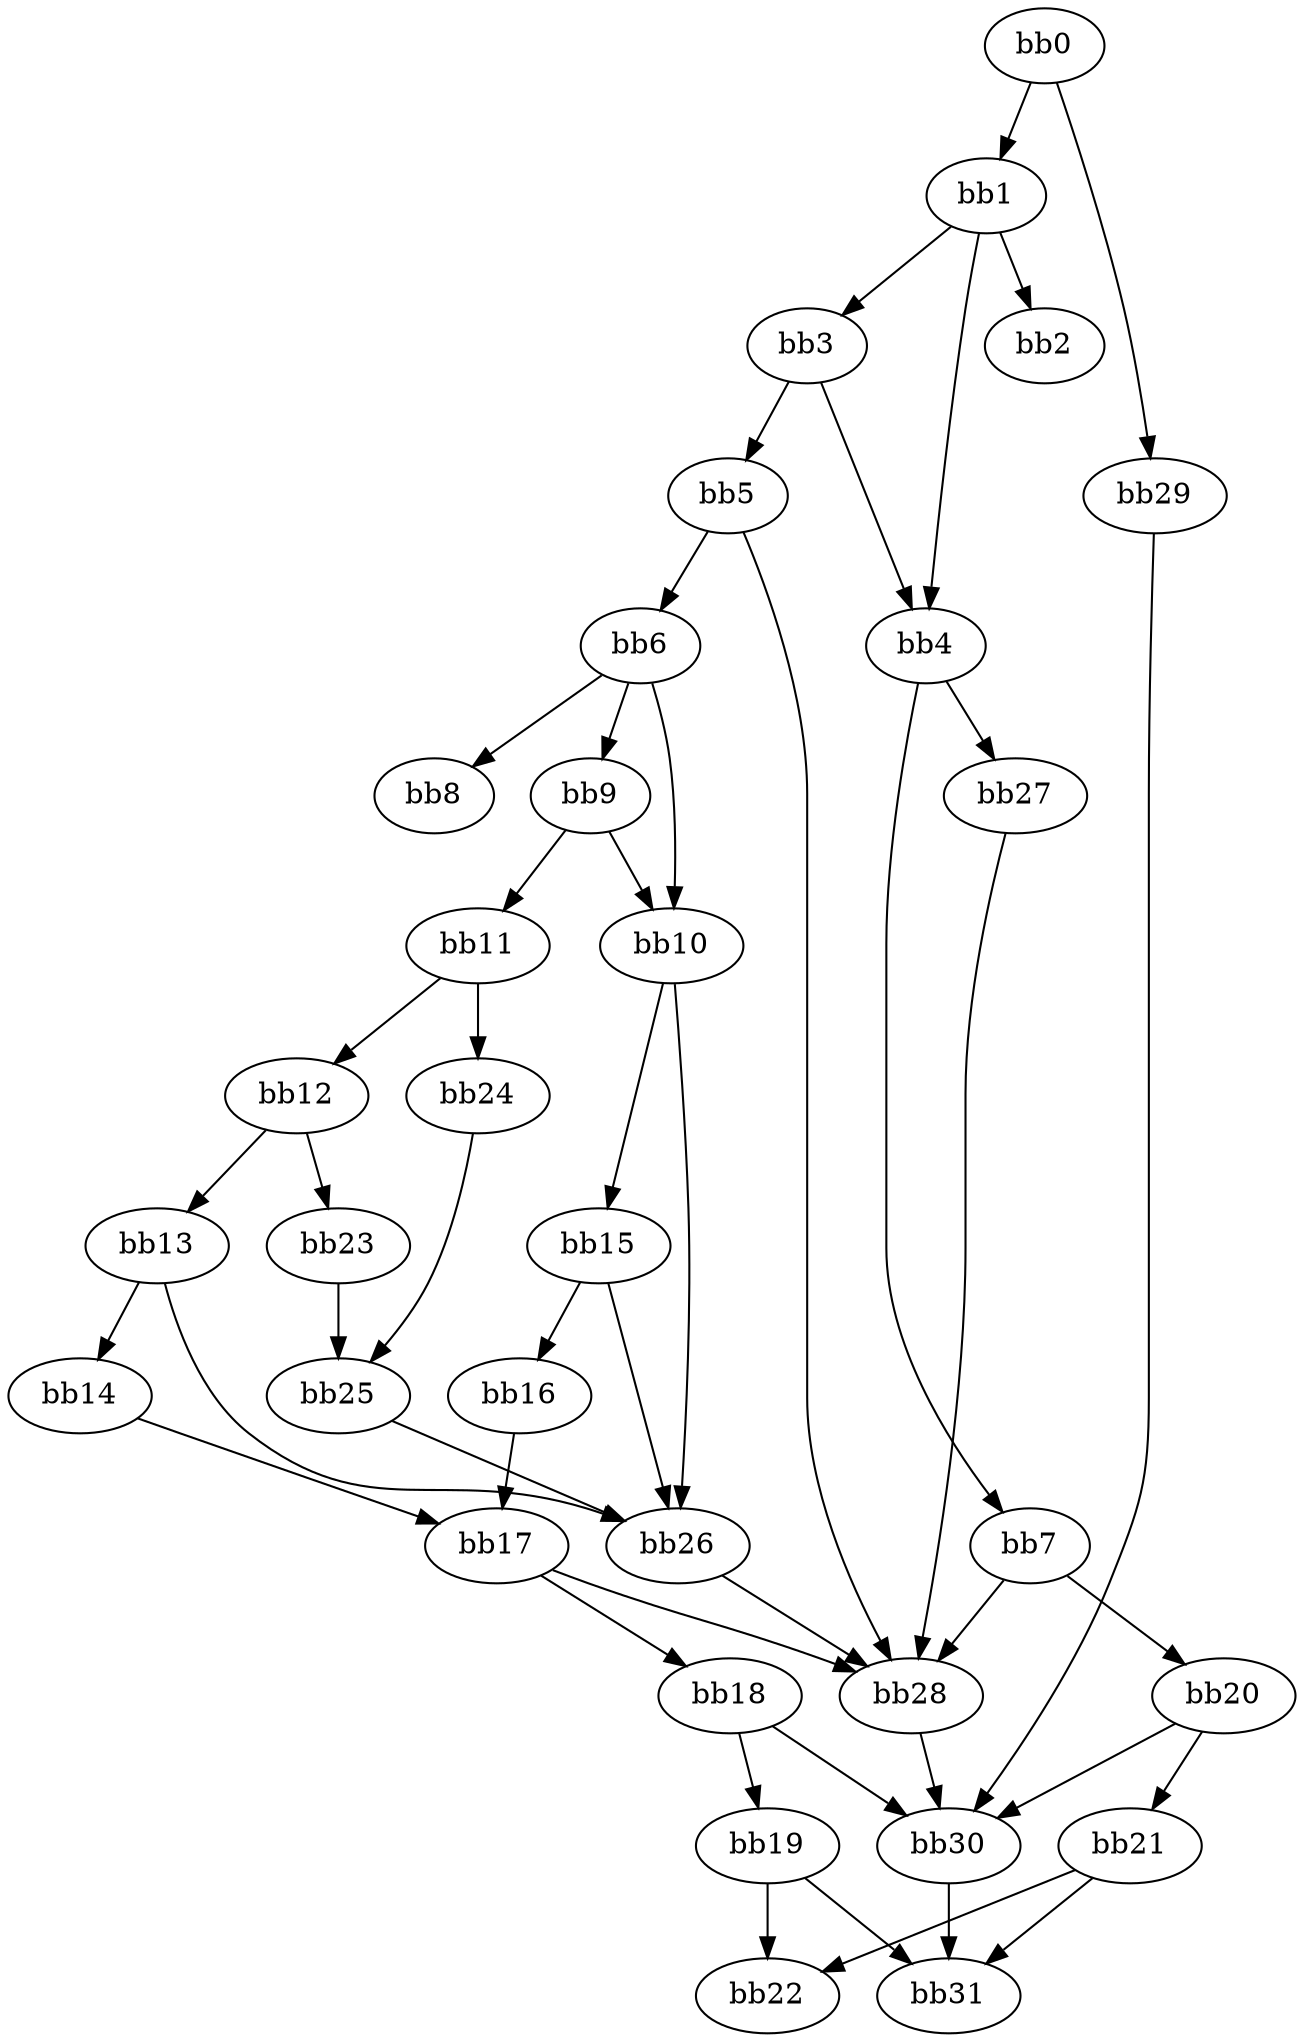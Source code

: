 digraph {
    0 [ label = "bb0\l" ]
    1 [ label = "bb1\l" ]
    2 [ label = "bb2\l" ]
    3 [ label = "bb3\l" ]
    4 [ label = "bb4\l" ]
    5 [ label = "bb5\l" ]
    6 [ label = "bb6\l" ]
    7 [ label = "bb7\l" ]
    8 [ label = "bb8\l" ]
    9 [ label = "bb9\l" ]
    10 [ label = "bb10\l" ]
    11 [ label = "bb11\l" ]
    12 [ label = "bb12\l" ]
    13 [ label = "bb13\l" ]
    14 [ label = "bb14\l" ]
    15 [ label = "bb15\l" ]
    16 [ label = "bb16\l" ]
    17 [ label = "bb17\l" ]
    18 [ label = "bb18\l" ]
    19 [ label = "bb19\l" ]
    20 [ label = "bb20\l" ]
    21 [ label = "bb21\l" ]
    22 [ label = "bb22\l" ]
    23 [ label = "bb23\l" ]
    24 [ label = "bb24\l" ]
    25 [ label = "bb25\l" ]
    26 [ label = "bb26\l" ]
    27 [ label = "bb27\l" ]
    28 [ label = "bb28\l" ]
    29 [ label = "bb29\l" ]
    30 [ label = "bb30\l" ]
    31 [ label = "bb31\l" ]
    0 -> 1 [ ]
    0 -> 29 [ ]
    1 -> 2 [ ]
    1 -> 3 [ ]
    1 -> 4 [ ]
    3 -> 4 [ ]
    3 -> 5 [ ]
    4 -> 7 [ ]
    4 -> 27 [ ]
    5 -> 6 [ ]
    5 -> 28 [ ]
    6 -> 8 [ ]
    6 -> 9 [ ]
    6 -> 10 [ ]
    7 -> 20 [ ]
    7 -> 28 [ ]
    9 -> 10 [ ]
    9 -> 11 [ ]
    10 -> 15 [ ]
    10 -> 26 [ ]
    11 -> 12 [ ]
    11 -> 24 [ ]
    12 -> 13 [ ]
    12 -> 23 [ ]
    13 -> 14 [ ]
    13 -> 26 [ ]
    14 -> 17 [ ]
    15 -> 16 [ ]
    15 -> 26 [ ]
    16 -> 17 [ ]
    17 -> 18 [ ]
    17 -> 28 [ ]
    18 -> 19 [ ]
    18 -> 30 [ ]
    19 -> 22 [ ]
    19 -> 31 [ ]
    20 -> 21 [ ]
    20 -> 30 [ ]
    21 -> 22 [ ]
    21 -> 31 [ ]
    23 -> 25 [ ]
    24 -> 25 [ ]
    25 -> 26 [ ]
    26 -> 28 [ ]
    27 -> 28 [ ]
    28 -> 30 [ ]
    29 -> 30 [ ]
    30 -> 31 [ ]
}

